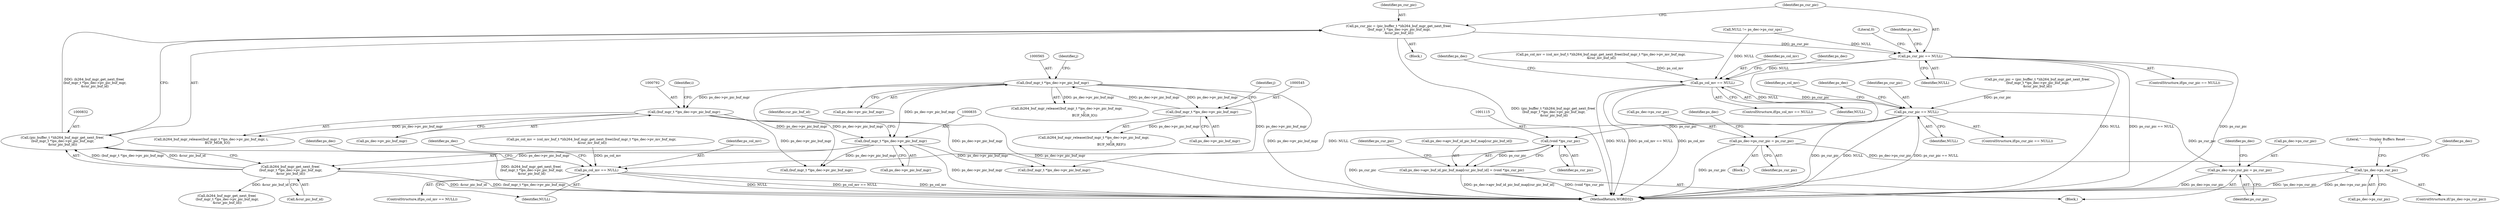 digraph "0_Android_f634481e940421020e52f511c1fb34aac1db4b2f@pointer" {
"1000829" [label="(Call,ps_cur_pic = (pic_buffer_t *)ih264_buf_mgr_get_next_free(\n (buf_mgr_t *)ps_dec->pv_pic_buf_mgr,\n &cur_pic_buf_id))"];
"1000831" [label="(Call,(pic_buffer_t *)ih264_buf_mgr_get_next_free(\n (buf_mgr_t *)ps_dec->pv_pic_buf_mgr,\n &cur_pic_buf_id))"];
"1000833" [label="(Call,ih264_buf_mgr_get_next_free(\n (buf_mgr_t *)ps_dec->pv_pic_buf_mgr,\n &cur_pic_buf_id))"];
"1000834" [label="(Call,(buf_mgr_t *)ps_dec->pv_pic_buf_mgr)"];
"1000791" [label="(Call,(buf_mgr_t *)ps_dec->pv_pic_buf_mgr)"];
"1000564" [label="(Call,(buf_mgr_t *)ps_dec->pv_pic_buf_mgr)"];
"1000544" [label="(Call,(buf_mgr_t *)ps_dec->pv_pic_buf_mgr)"];
"1000842" [label="(Call,ps_cur_pic == NULL)"];
"1000876" [label="(Call,ps_col_mv == NULL)"];
"1001056" [label="(Call,ps_cur_pic == NULL)"];
"1001080" [label="(Call,ps_col_mv == NULL)"];
"1001091" [label="(Call,ps_dec->ps_cur_pic = ps_cur_pic)"];
"1001114" [label="(Call,(void *)ps_cur_pic)"];
"1001108" [label="(Call,ps_dec->apv_buf_id_pic_buf_map[cur_pic_buf_id] = (void *)ps_cur_pic)"];
"1000887" [label="(Call,ps_dec->ps_cur_pic = ps_cur_pic)"];
"1000982" [label="(Call,!ps_dec->ps_cur_pic)"];
"1001043" [label="(Call,ps_cur_pic = (pic_buffer_t *)ih264_buf_mgr_get_next_free(\n (buf_mgr_t *)ps_dec->pv_pic_buf_mgr,\n &cur_pic_buf_id))"];
"1001086" [label="(Identifier,ps_dec)"];
"1000843" [label="(Identifier,ps_cur_pic)"];
"1001047" [label="(Call,ih264_buf_mgr_get_next_free(\n (buf_mgr_t *)ps_dec->pv_pic_buf_mgr,\n &cur_pic_buf_id))"];
"1000791" [label="(Call,(buf_mgr_t *)ps_dec->pv_pic_buf_mgr)"];
"1000841" [label="(ControlStructure,if(ps_cur_pic == NULL))"];
"1001080" [label="(Call,ps_col_mv == NULL)"];
"1000989" [label="(Literal,\"------- Display Buffers Reset --------\n\")"];
"1000834" [label="(Call,(buf_mgr_t *)ps_dec->pv_pic_buf_mgr)"];
"1001068" [label="(Identifier,ps_col_mv)"];
"1001091" [label="(Call,ps_dec->ps_cur_pic = ps_cur_pic)"];
"1001116" [label="(Identifier,ps_cur_pic)"];
"1000982" [label="(Call,!ps_dec->ps_cur_pic)"];
"1000878" [label="(Identifier,NULL)"];
"1001092" [label="(Call,ps_dec->ps_cur_pic)"];
"1000888" [label="(Call,ps_dec->ps_cur_pic)"];
"1001095" [label="(Identifier,ps_cur_pic)"];
"1000891" [label="(Identifier,ps_cur_pic)"];
"1000829" [label="(Call,ps_cur_pic = (pic_buffer_t *)ih264_buf_mgr_get_next_free(\n (buf_mgr_t *)ps_dec->pv_pic_buf_mgr,\n &cur_pic_buf_id))"];
"1000543" [label="(Call,ih264_buf_mgr_release((buf_mgr_t *)ps_dec->pv_pic_buf_mgr,\n                                  j,\n                                  BUF_MGR_REF))"];
"1001056" [label="(Call,ps_cur_pic == NULL)"];
"1000830" [label="(Identifier,ps_cur_pic)"];
"1000793" [label="(Call,ps_dec->pv_pic_buf_mgr)"];
"1000855" [label="(Literal,0)"];
"1001062" [label="(Identifier,ps_dec)"];
"1000544" [label="(Call,(buf_mgr_t *)ps_dec->pv_pic_buf_mgr)"];
"1001119" [label="(Identifier,ps_cur_pic)"];
"1000569" [label="(Identifier,j)"];
"1000549" [label="(Identifier,j)"];
"1001048" [label="(Call,(buf_mgr_t *)ps_dec->pv_pic_buf_mgr)"];
"1000563" [label="(Call,ih264_buf_mgr_release((buf_mgr_t *)ps_dec->pv_pic_buf_mgr,\n                                  j,\n                                  BUF_MGR_IO))"];
"1000836" [label="(Call,ps_dec->pv_pic_buf_mgr)"];
"1000546" [label="(Call,ps_dec->pv_pic_buf_mgr)"];
"1000642" [label="(Call,NULL != ps_dec->ps_cur_sps)"];
"1000877" [label="(Identifier,ps_col_mv)"];
"1000882" [label="(Identifier,ps_dec)"];
"1001079" [label="(ControlStructure,if(ps_col_mv == NULL))"];
"1001093" [label="(Identifier,ps_dec)"];
"1001067" [label="(Call,ps_col_mv = (col_mv_buf_t *)ih264_buf_mgr_get_next_free((buf_mgr_t *)ps_dec->pv_mv_buf_mgr,\n &cur_mv_buf_id))"];
"1001098" [label="(Identifier,ps_dec)"];
"1001109" [label="(Call,ps_dec->apv_buf_id_pic_buf_map[cur_pic_buf_id])"];
"1000566" [label="(Call,ps_dec->pv_pic_buf_mgr)"];
"1000790" [label="(Call,ih264_buf_mgr_release((buf_mgr_t *)ps_dec->pv_pic_buf_mgr, i,\n            BUF_MGR_IO))"];
"1001114" [label="(Call,(void *)ps_cur_pic)"];
"1001082" [label="(Identifier,NULL)"];
"1000986" [label="(Block,)"];
"1000875" [label="(ControlStructure,if(ps_col_mv == NULL))"];
"1000889" [label="(Identifier,ps_dec)"];
"1001058" [label="(Identifier,NULL)"];
"1000839" [label="(Call,&cur_pic_buf_id)"];
"1000894" [label="(Identifier,ps_dec)"];
"1000831" [label="(Call,(pic_buffer_t *)ih264_buf_mgr_get_next_free(\n (buf_mgr_t *)ps_dec->pv_pic_buf_mgr,\n &cur_pic_buf_id))"];
"1000840" [label="(Identifier,cur_pic_buf_id)"];
"1000887" [label="(Call,ps_dec->ps_cur_pic = ps_cur_pic)"];
"1000564" [label="(Call,(buf_mgr_t *)ps_dec->pv_pic_buf_mgr)"];
"1000876" [label="(Call,ps_col_mv == NULL)"];
"1000844" [label="(Identifier,NULL)"];
"1001081" [label="(Identifier,ps_col_mv)"];
"1000863" [label="(Call,ps_col_mv = (col_mv_buf_t *)ih264_buf_mgr_get_next_free((buf_mgr_t *)ps_dec->pv_mv_buf_mgr,\n &cur_mv_buf_id))"];
"1001108" [label="(Call,ps_dec->apv_buf_id_pic_buf_map[cur_pic_buf_id] = (void *)ps_cur_pic)"];
"1001001" [label="(Call,(buf_mgr_t *)ps_dec->pv_pic_buf_mgr)"];
"1001057" [label="(Identifier,ps_cur_pic)"];
"1000821" [label="(Block,)"];
"1000983" [label="(Call,ps_dec->ps_cur_pic)"];
"1000981" [label="(ControlStructure,if(!ps_dec->ps_cur_pic))"];
"1000848" [label="(Identifier,ps_dec)"];
"1001055" [label="(ControlStructure,if(ps_cur_pic == NULL))"];
"1000833" [label="(Call,ih264_buf_mgr_get_next_free(\n (buf_mgr_t *)ps_dec->pv_pic_buf_mgr,\n &cur_pic_buf_id))"];
"1001157" [label="(Identifier,ps_dec)"];
"1000842" [label="(Call,ps_cur_pic == NULL)"];
"1002154" [label="(MethodReturn,WORD32)"];
"1000796" [label="(Identifier,i)"];
"1000828" [label="(Block,)"];
"1000829" -> "1000828"  [label="AST: "];
"1000829" -> "1000831"  [label="CFG: "];
"1000830" -> "1000829"  [label="AST: "];
"1000831" -> "1000829"  [label="AST: "];
"1000843" -> "1000829"  [label="CFG: "];
"1000829" -> "1002154"  [label="DDG: (pic_buffer_t *)ih264_buf_mgr_get_next_free(\n (buf_mgr_t *)ps_dec->pv_pic_buf_mgr,\n &cur_pic_buf_id)"];
"1000831" -> "1000829"  [label="DDG: ih264_buf_mgr_get_next_free(\n (buf_mgr_t *)ps_dec->pv_pic_buf_mgr,\n &cur_pic_buf_id)"];
"1000829" -> "1000842"  [label="DDG: ps_cur_pic"];
"1000831" -> "1000833"  [label="CFG: "];
"1000832" -> "1000831"  [label="AST: "];
"1000833" -> "1000831"  [label="AST: "];
"1000831" -> "1002154"  [label="DDG: ih264_buf_mgr_get_next_free(\n (buf_mgr_t *)ps_dec->pv_pic_buf_mgr,\n &cur_pic_buf_id)"];
"1000833" -> "1000831"  [label="DDG: (buf_mgr_t *)ps_dec->pv_pic_buf_mgr"];
"1000833" -> "1000831"  [label="DDG: &cur_pic_buf_id"];
"1000833" -> "1000839"  [label="CFG: "];
"1000834" -> "1000833"  [label="AST: "];
"1000839" -> "1000833"  [label="AST: "];
"1000833" -> "1002154"  [label="DDG: (buf_mgr_t *)ps_dec->pv_pic_buf_mgr"];
"1000833" -> "1002154"  [label="DDG: &cur_pic_buf_id"];
"1000834" -> "1000833"  [label="DDG: ps_dec->pv_pic_buf_mgr"];
"1000833" -> "1001047"  [label="DDG: &cur_pic_buf_id"];
"1000834" -> "1000836"  [label="CFG: "];
"1000835" -> "1000834"  [label="AST: "];
"1000836" -> "1000834"  [label="AST: "];
"1000840" -> "1000834"  [label="CFG: "];
"1000834" -> "1002154"  [label="DDG: ps_dec->pv_pic_buf_mgr"];
"1000791" -> "1000834"  [label="DDG: ps_dec->pv_pic_buf_mgr"];
"1000564" -> "1000834"  [label="DDG: ps_dec->pv_pic_buf_mgr"];
"1000834" -> "1001001"  [label="DDG: ps_dec->pv_pic_buf_mgr"];
"1000834" -> "1001048"  [label="DDG: ps_dec->pv_pic_buf_mgr"];
"1000791" -> "1000790"  [label="AST: "];
"1000791" -> "1000793"  [label="CFG: "];
"1000792" -> "1000791"  [label="AST: "];
"1000793" -> "1000791"  [label="AST: "];
"1000796" -> "1000791"  [label="CFG: "];
"1000791" -> "1002154"  [label="DDG: ps_dec->pv_pic_buf_mgr"];
"1000791" -> "1000790"  [label="DDG: ps_dec->pv_pic_buf_mgr"];
"1000564" -> "1000791"  [label="DDG: ps_dec->pv_pic_buf_mgr"];
"1000791" -> "1001001"  [label="DDG: ps_dec->pv_pic_buf_mgr"];
"1000791" -> "1001048"  [label="DDG: ps_dec->pv_pic_buf_mgr"];
"1000564" -> "1000563"  [label="AST: "];
"1000564" -> "1000566"  [label="CFG: "];
"1000565" -> "1000564"  [label="AST: "];
"1000566" -> "1000564"  [label="AST: "];
"1000569" -> "1000564"  [label="CFG: "];
"1000564" -> "1002154"  [label="DDG: ps_dec->pv_pic_buf_mgr"];
"1000564" -> "1000544"  [label="DDG: ps_dec->pv_pic_buf_mgr"];
"1000564" -> "1000563"  [label="DDG: ps_dec->pv_pic_buf_mgr"];
"1000544" -> "1000564"  [label="DDG: ps_dec->pv_pic_buf_mgr"];
"1000564" -> "1001001"  [label="DDG: ps_dec->pv_pic_buf_mgr"];
"1000564" -> "1001048"  [label="DDG: ps_dec->pv_pic_buf_mgr"];
"1000544" -> "1000543"  [label="AST: "];
"1000544" -> "1000546"  [label="CFG: "];
"1000545" -> "1000544"  [label="AST: "];
"1000546" -> "1000544"  [label="AST: "];
"1000549" -> "1000544"  [label="CFG: "];
"1000544" -> "1000543"  [label="DDG: ps_dec->pv_pic_buf_mgr"];
"1000842" -> "1000841"  [label="AST: "];
"1000842" -> "1000844"  [label="CFG: "];
"1000843" -> "1000842"  [label="AST: "];
"1000844" -> "1000842"  [label="AST: "];
"1000848" -> "1000842"  [label="CFG: "];
"1000855" -> "1000842"  [label="CFG: "];
"1000842" -> "1002154"  [label="DDG: ps_cur_pic"];
"1000842" -> "1002154"  [label="DDG: NULL"];
"1000842" -> "1002154"  [label="DDG: ps_cur_pic == NULL"];
"1000642" -> "1000842"  [label="DDG: NULL"];
"1000842" -> "1000876"  [label="DDG: NULL"];
"1000842" -> "1000887"  [label="DDG: ps_cur_pic"];
"1000876" -> "1000875"  [label="AST: "];
"1000876" -> "1000878"  [label="CFG: "];
"1000877" -> "1000876"  [label="AST: "];
"1000878" -> "1000876"  [label="AST: "];
"1000882" -> "1000876"  [label="CFG: "];
"1000889" -> "1000876"  [label="CFG: "];
"1000876" -> "1002154"  [label="DDG: NULL"];
"1000876" -> "1002154"  [label="DDG: ps_col_mv == NULL"];
"1000876" -> "1002154"  [label="DDG: ps_col_mv"];
"1000863" -> "1000876"  [label="DDG: ps_col_mv"];
"1000642" -> "1000876"  [label="DDG: NULL"];
"1000876" -> "1001056"  [label="DDG: NULL"];
"1001056" -> "1001055"  [label="AST: "];
"1001056" -> "1001058"  [label="CFG: "];
"1001057" -> "1001056"  [label="AST: "];
"1001058" -> "1001056"  [label="AST: "];
"1001062" -> "1001056"  [label="CFG: "];
"1001068" -> "1001056"  [label="CFG: "];
"1001056" -> "1002154"  [label="DDG: ps_cur_pic"];
"1001056" -> "1002154"  [label="DDG: NULL"];
"1001056" -> "1002154"  [label="DDG: ps_cur_pic == NULL"];
"1001043" -> "1001056"  [label="DDG: ps_cur_pic"];
"1001056" -> "1001080"  [label="DDG: NULL"];
"1001056" -> "1001091"  [label="DDG: ps_cur_pic"];
"1001056" -> "1001114"  [label="DDG: ps_cur_pic"];
"1001080" -> "1001079"  [label="AST: "];
"1001080" -> "1001082"  [label="CFG: "];
"1001081" -> "1001080"  [label="AST: "];
"1001082" -> "1001080"  [label="AST: "];
"1001086" -> "1001080"  [label="CFG: "];
"1001093" -> "1001080"  [label="CFG: "];
"1001080" -> "1002154"  [label="DDG: ps_col_mv == NULL"];
"1001080" -> "1002154"  [label="DDG: ps_col_mv"];
"1001080" -> "1002154"  [label="DDG: NULL"];
"1001067" -> "1001080"  [label="DDG: ps_col_mv"];
"1001091" -> "1000986"  [label="AST: "];
"1001091" -> "1001095"  [label="CFG: "];
"1001092" -> "1001091"  [label="AST: "];
"1001095" -> "1001091"  [label="AST: "];
"1001098" -> "1001091"  [label="CFG: "];
"1001091" -> "1002154"  [label="DDG: ps_dec->ps_cur_pic"];
"1001114" -> "1001108"  [label="AST: "];
"1001114" -> "1001116"  [label="CFG: "];
"1001115" -> "1001114"  [label="AST: "];
"1001116" -> "1001114"  [label="AST: "];
"1001108" -> "1001114"  [label="CFG: "];
"1001114" -> "1002154"  [label="DDG: ps_cur_pic"];
"1001114" -> "1001108"  [label="DDG: ps_cur_pic"];
"1001108" -> "1000986"  [label="AST: "];
"1001109" -> "1001108"  [label="AST: "];
"1001119" -> "1001108"  [label="CFG: "];
"1001108" -> "1002154"  [label="DDG: (void *)ps_cur_pic"];
"1001108" -> "1002154"  [label="DDG: ps_dec->apv_buf_id_pic_buf_map[cur_pic_buf_id]"];
"1000887" -> "1000821"  [label="AST: "];
"1000887" -> "1000891"  [label="CFG: "];
"1000888" -> "1000887"  [label="AST: "];
"1000891" -> "1000887"  [label="AST: "];
"1000894" -> "1000887"  [label="CFG: "];
"1000887" -> "1002154"  [label="DDG: ps_cur_pic"];
"1000887" -> "1000982"  [label="DDG: ps_dec->ps_cur_pic"];
"1000982" -> "1000981"  [label="AST: "];
"1000982" -> "1000983"  [label="CFG: "];
"1000983" -> "1000982"  [label="AST: "];
"1000989" -> "1000982"  [label="CFG: "];
"1001157" -> "1000982"  [label="CFG: "];
"1000982" -> "1002154"  [label="DDG: !ps_dec->ps_cur_pic"];
"1000982" -> "1002154"  [label="DDG: ps_dec->ps_cur_pic"];
}
